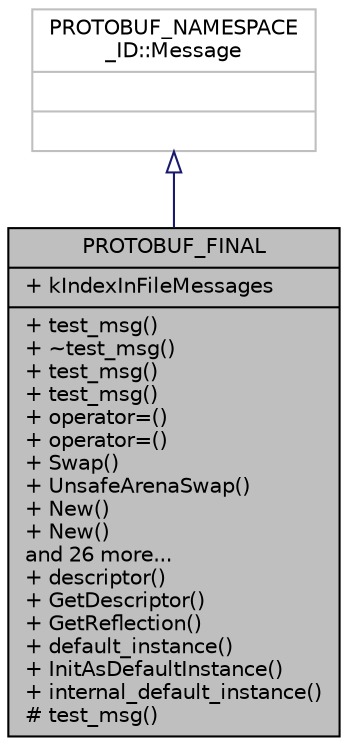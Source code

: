 digraph "PROTOBUF_FINAL"
{
 // LATEX_PDF_SIZE
  edge [fontname="Helvetica",fontsize="10",labelfontname="Helvetica",labelfontsize="10"];
  node [fontname="Helvetica",fontsize="10",shape=record];
  Node1 [label="{PROTOBUF_FINAL\n|+ kIndexInFileMessages\l|+ test_msg()\l+ ~test_msg()\l+ test_msg()\l+ test_msg()\l+ operator=()\l+ operator=()\l+ Swap()\l+ UnsafeArenaSwap()\l+ New()\l+ New()\land 26 more...\l+ descriptor()\l+ GetDescriptor()\l+ GetReflection()\l+ default_instance()\l+ InitAsDefaultInstance()\l+ internal_default_instance()\l# test_msg()\l}",height=0.2,width=0.4,color="black", fillcolor="grey75", style="filled", fontcolor="black",tooltip=" "];
  Node2 -> Node1 [dir="back",color="midnightblue",fontsize="10",style="solid",arrowtail="onormal",fontname="Helvetica"];
  Node2 [label="{PROTOBUF_NAMESPACE\l_ID::Message\n||}",height=0.2,width=0.4,color="grey75", fillcolor="white", style="filled",tooltip=" "];
}
